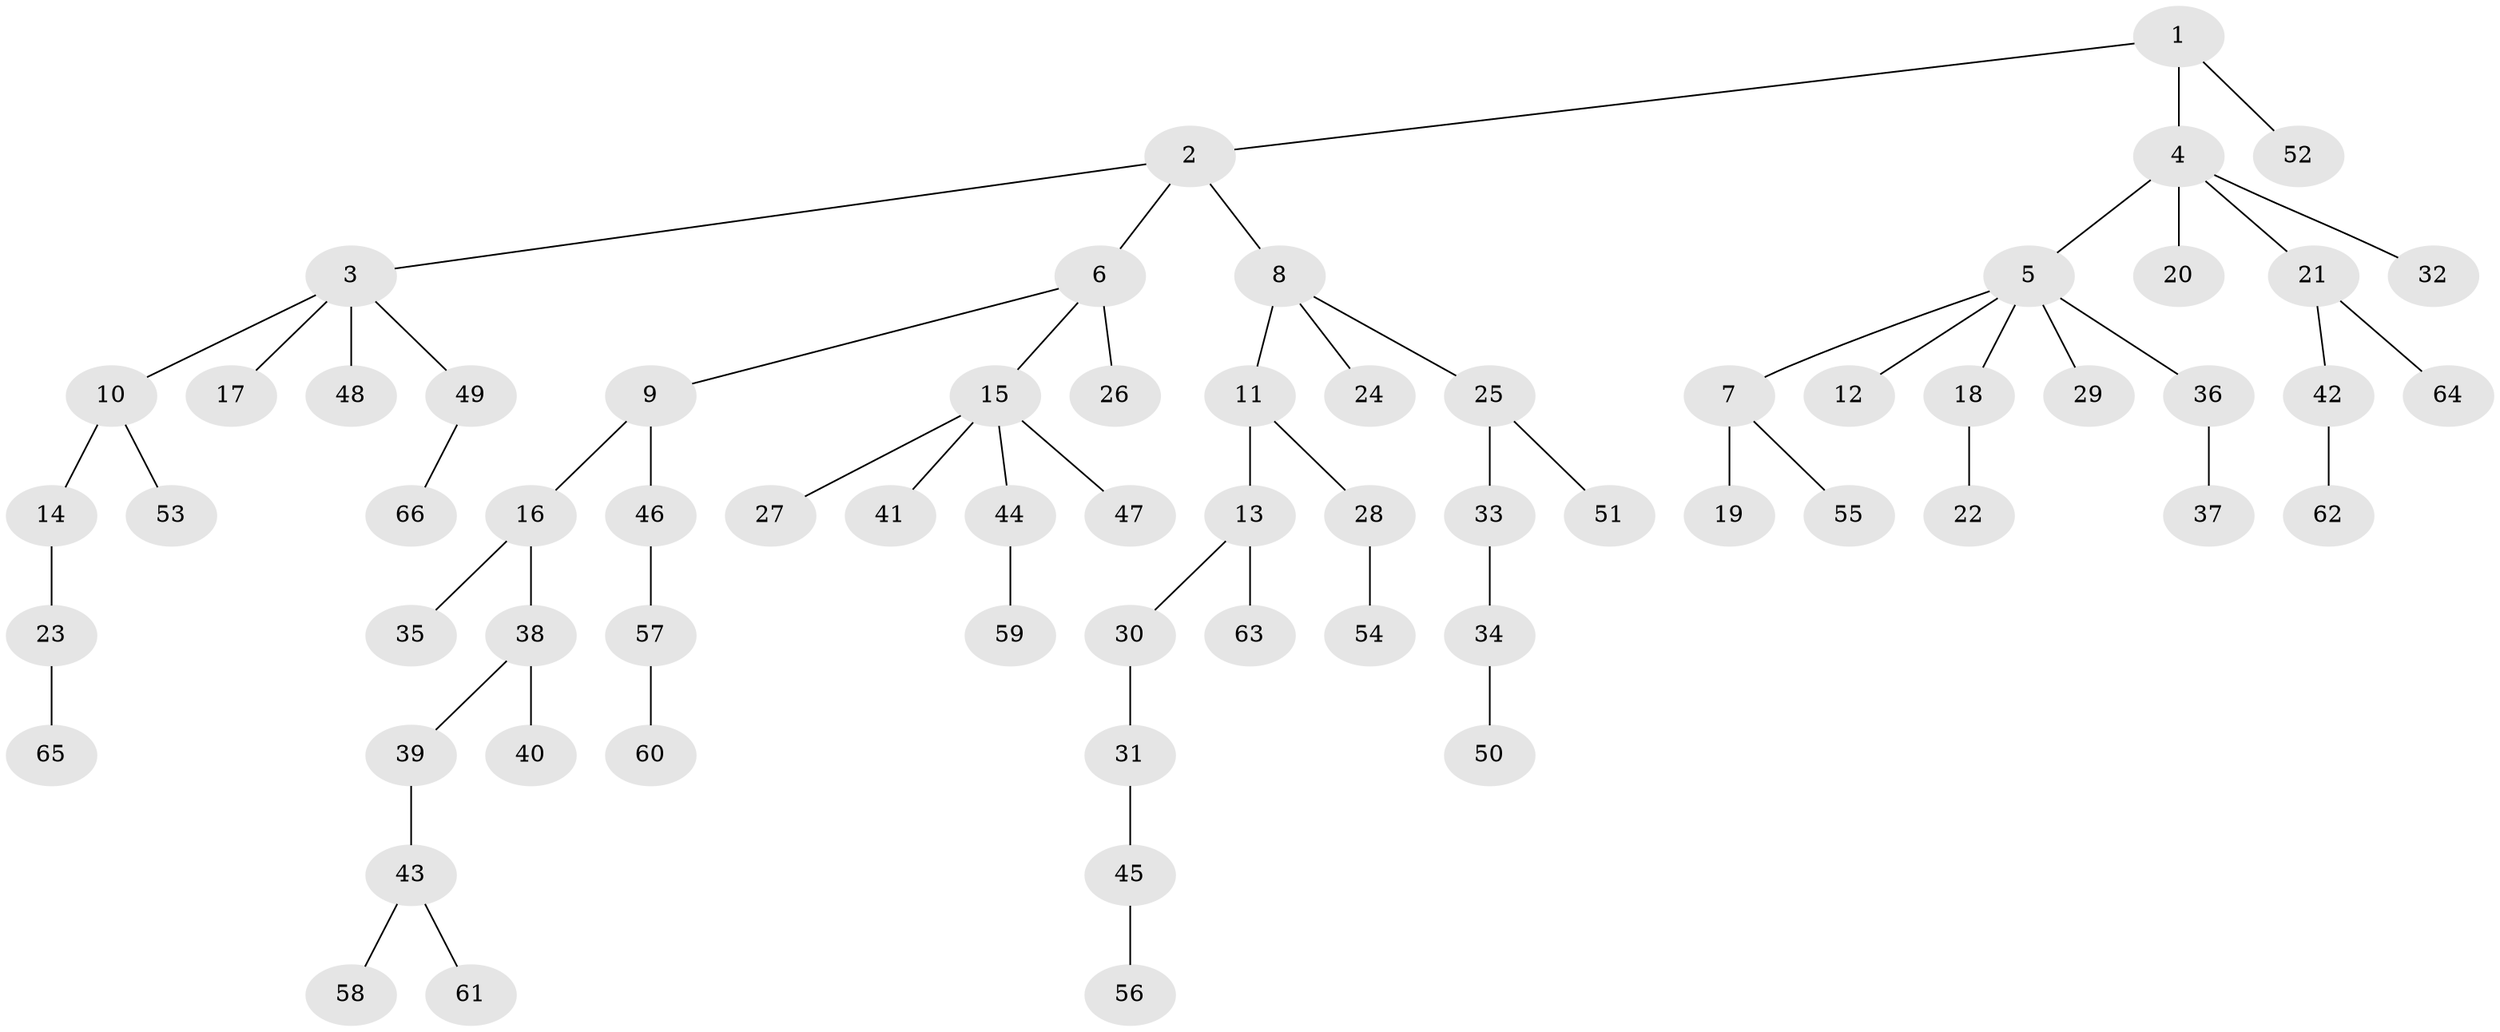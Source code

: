// coarse degree distribution, {4: 0.09090909090909091, 3: 0.18181818181818182, 1: 0.42424242424242425, 2: 0.30303030303030304}
// Generated by graph-tools (version 1.1) at 2025/37/03/04/25 23:37:29]
// undirected, 66 vertices, 65 edges
graph export_dot {
  node [color=gray90,style=filled];
  1;
  2;
  3;
  4;
  5;
  6;
  7;
  8;
  9;
  10;
  11;
  12;
  13;
  14;
  15;
  16;
  17;
  18;
  19;
  20;
  21;
  22;
  23;
  24;
  25;
  26;
  27;
  28;
  29;
  30;
  31;
  32;
  33;
  34;
  35;
  36;
  37;
  38;
  39;
  40;
  41;
  42;
  43;
  44;
  45;
  46;
  47;
  48;
  49;
  50;
  51;
  52;
  53;
  54;
  55;
  56;
  57;
  58;
  59;
  60;
  61;
  62;
  63;
  64;
  65;
  66;
  1 -- 2;
  1 -- 4;
  1 -- 52;
  2 -- 3;
  2 -- 6;
  2 -- 8;
  3 -- 10;
  3 -- 17;
  3 -- 48;
  3 -- 49;
  4 -- 5;
  4 -- 20;
  4 -- 21;
  4 -- 32;
  5 -- 7;
  5 -- 12;
  5 -- 18;
  5 -- 29;
  5 -- 36;
  6 -- 9;
  6 -- 15;
  6 -- 26;
  7 -- 19;
  7 -- 55;
  8 -- 11;
  8 -- 24;
  8 -- 25;
  9 -- 16;
  9 -- 46;
  10 -- 14;
  10 -- 53;
  11 -- 13;
  11 -- 28;
  13 -- 30;
  13 -- 63;
  14 -- 23;
  15 -- 27;
  15 -- 41;
  15 -- 44;
  15 -- 47;
  16 -- 35;
  16 -- 38;
  18 -- 22;
  21 -- 42;
  21 -- 64;
  23 -- 65;
  25 -- 33;
  25 -- 51;
  28 -- 54;
  30 -- 31;
  31 -- 45;
  33 -- 34;
  34 -- 50;
  36 -- 37;
  38 -- 39;
  38 -- 40;
  39 -- 43;
  42 -- 62;
  43 -- 58;
  43 -- 61;
  44 -- 59;
  45 -- 56;
  46 -- 57;
  49 -- 66;
  57 -- 60;
}

